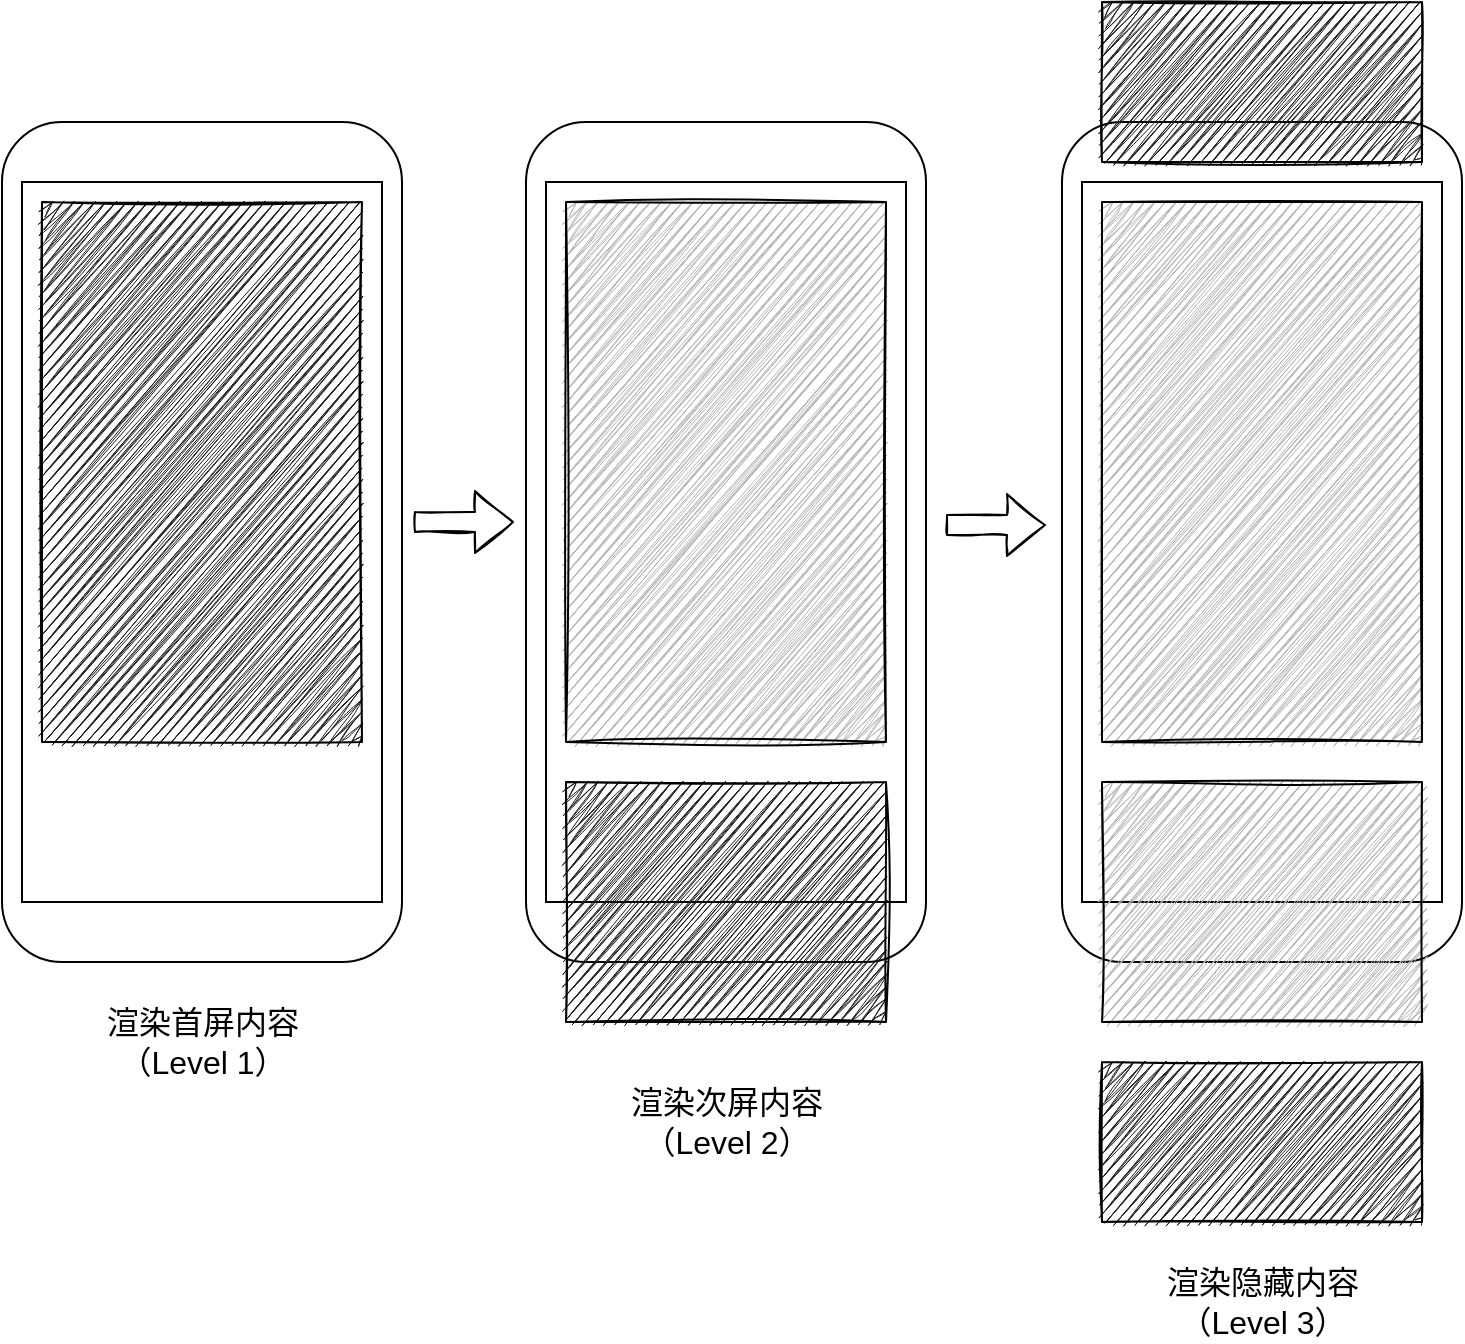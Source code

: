 <mxfile version="15.9.4" type="github">
  <diagram id="IvX5S2ykRkgxAyiZN86N" name="Page-1">
    <mxGraphModel dx="1186" dy="738" grid="1" gridSize="10" guides="1" tooltips="1" connect="1" arrows="1" fold="1" page="1" pageScale="1" pageWidth="583" pageHeight="413" math="0" shadow="0">
      <root>
        <mxCell id="0" />
        <mxCell id="1" parent="0" />
        <mxCell id="s_29Rdj_nK-GK0hqZ-AP-2" value="" style="rounded=1;whiteSpace=wrap;html=1;" vertex="1" parent="1">
          <mxGeometry x="30" y="130" width="200" height="420" as="geometry" />
        </mxCell>
        <mxCell id="s_29Rdj_nK-GK0hqZ-AP-1" value="" style="whiteSpace=wrap;html=1;" vertex="1" parent="1">
          <mxGeometry x="40" y="160" width="180" height="360" as="geometry" />
        </mxCell>
        <mxCell id="s_29Rdj_nK-GK0hqZ-AP-3" value="" style="rounded=0;whiteSpace=wrap;html=1;sketch=1;fillStyle=zigzag;fillColor=#1C1C1C;" vertex="1" parent="1">
          <mxGeometry x="50" y="170" width="160" height="270" as="geometry" />
        </mxCell>
        <mxCell id="s_29Rdj_nK-GK0hqZ-AP-4" value="" style="rounded=1;whiteSpace=wrap;html=1;" vertex="1" parent="1">
          <mxGeometry x="292" y="130" width="200" height="420" as="geometry" />
        </mxCell>
        <mxCell id="s_29Rdj_nK-GK0hqZ-AP-5" value="" style="whiteSpace=wrap;html=1;" vertex="1" parent="1">
          <mxGeometry x="302" y="160" width="180" height="360" as="geometry" />
        </mxCell>
        <mxCell id="s_29Rdj_nK-GK0hqZ-AP-6" value="" style="rounded=0;whiteSpace=wrap;html=1;sketch=1;fillStyle=zigzag;fillColor=#B5B5B5;" vertex="1" parent="1">
          <mxGeometry x="312" y="170" width="160" height="270" as="geometry" />
        </mxCell>
        <mxCell id="s_29Rdj_nK-GK0hqZ-AP-7" value="" style="rounded=0;whiteSpace=wrap;html=1;sketch=1;fillStyle=zigzag;fillColor=#1C1C1C;" vertex="1" parent="1">
          <mxGeometry x="312" y="460" width="160" height="120" as="geometry" />
        </mxCell>
        <mxCell id="s_29Rdj_nK-GK0hqZ-AP-9" value="" style="rounded=1;whiteSpace=wrap;html=1;" vertex="1" parent="1">
          <mxGeometry x="560" y="130" width="200" height="420" as="geometry" />
        </mxCell>
        <mxCell id="s_29Rdj_nK-GK0hqZ-AP-10" value="" style="whiteSpace=wrap;html=1;" vertex="1" parent="1">
          <mxGeometry x="570" y="160" width="180" height="360" as="geometry" />
        </mxCell>
        <mxCell id="s_29Rdj_nK-GK0hqZ-AP-11" value="" style="rounded=0;whiteSpace=wrap;html=1;sketch=1;fillStyle=zigzag;fillColor=#B5B5B5;" vertex="1" parent="1">
          <mxGeometry x="580" y="170" width="160" height="270" as="geometry" />
        </mxCell>
        <mxCell id="s_29Rdj_nK-GK0hqZ-AP-12" value="" style="rounded=0;whiteSpace=wrap;html=1;sketch=1;fillStyle=zigzag;fillColor=#B5B5B5;" vertex="1" parent="1">
          <mxGeometry x="580" y="460" width="160" height="120" as="geometry" />
        </mxCell>
        <mxCell id="s_29Rdj_nK-GK0hqZ-AP-13" value="" style="rounded=0;whiteSpace=wrap;html=1;sketch=1;fillStyle=zigzag;fillColor=#1C1C1C;" vertex="1" parent="1">
          <mxGeometry x="580" y="600" width="160" height="80" as="geometry" />
        </mxCell>
        <mxCell id="s_29Rdj_nK-GK0hqZ-AP-14" value="" style="rounded=0;whiteSpace=wrap;html=1;sketch=1;fillStyle=zigzag;fillColor=#1C1C1C;" vertex="1" parent="1">
          <mxGeometry x="580" y="70" width="160" height="80" as="geometry" />
        </mxCell>
        <mxCell id="s_29Rdj_nK-GK0hqZ-AP-16" value="" style="shape=flexArrow;endArrow=classic;html=1;rounded=1;sketch=1;" edge="1" parent="1">
          <mxGeometry width="50" height="50" relative="1" as="geometry">
            <mxPoint x="236" y="330" as="sourcePoint" />
            <mxPoint x="286" y="330" as="targetPoint" />
          </mxGeometry>
        </mxCell>
        <mxCell id="s_29Rdj_nK-GK0hqZ-AP-17" value="" style="shape=flexArrow;endArrow=classic;html=1;rounded=1;sketch=1;" edge="1" parent="1">
          <mxGeometry width="50" height="50" relative="1" as="geometry">
            <mxPoint x="502" y="331.5" as="sourcePoint" />
            <mxPoint x="552" y="331.5" as="targetPoint" />
          </mxGeometry>
        </mxCell>
        <mxCell id="s_29Rdj_nK-GK0hqZ-AP-18" value="&lt;font style=&quot;font-size: 16px&quot;&gt;渲染次屏内容&lt;br&gt;（Level 2）&lt;br&gt;&lt;/font&gt;" style="text;html=1;align=center;verticalAlign=middle;resizable=0;points=[];autosize=1;strokeColor=none;fillColor=none;" vertex="1" parent="1">
          <mxGeometry x="337" y="610" width="110" height="40" as="geometry" />
        </mxCell>
        <mxCell id="s_29Rdj_nK-GK0hqZ-AP-19" value="&lt;font style=&quot;font-size: 16px&quot;&gt;渲染首屏内容&lt;br&gt;（Level 1）&lt;br&gt;&lt;/font&gt;" style="text;html=1;align=center;verticalAlign=middle;resizable=0;points=[];autosize=1;strokeColor=none;fillColor=none;" vertex="1" parent="1">
          <mxGeometry x="75" y="570" width="110" height="40" as="geometry" />
        </mxCell>
        <mxCell id="s_29Rdj_nK-GK0hqZ-AP-20" value="&lt;font style=&quot;font-size: 16px&quot;&gt;渲染隐藏内容&lt;br&gt;（Level 3）&lt;br&gt;&lt;/font&gt;" style="text;html=1;align=center;verticalAlign=middle;resizable=0;points=[];autosize=1;strokeColor=none;fillColor=none;" vertex="1" parent="1">
          <mxGeometry x="605" y="700" width="110" height="40" as="geometry" />
        </mxCell>
      </root>
    </mxGraphModel>
  </diagram>
</mxfile>
